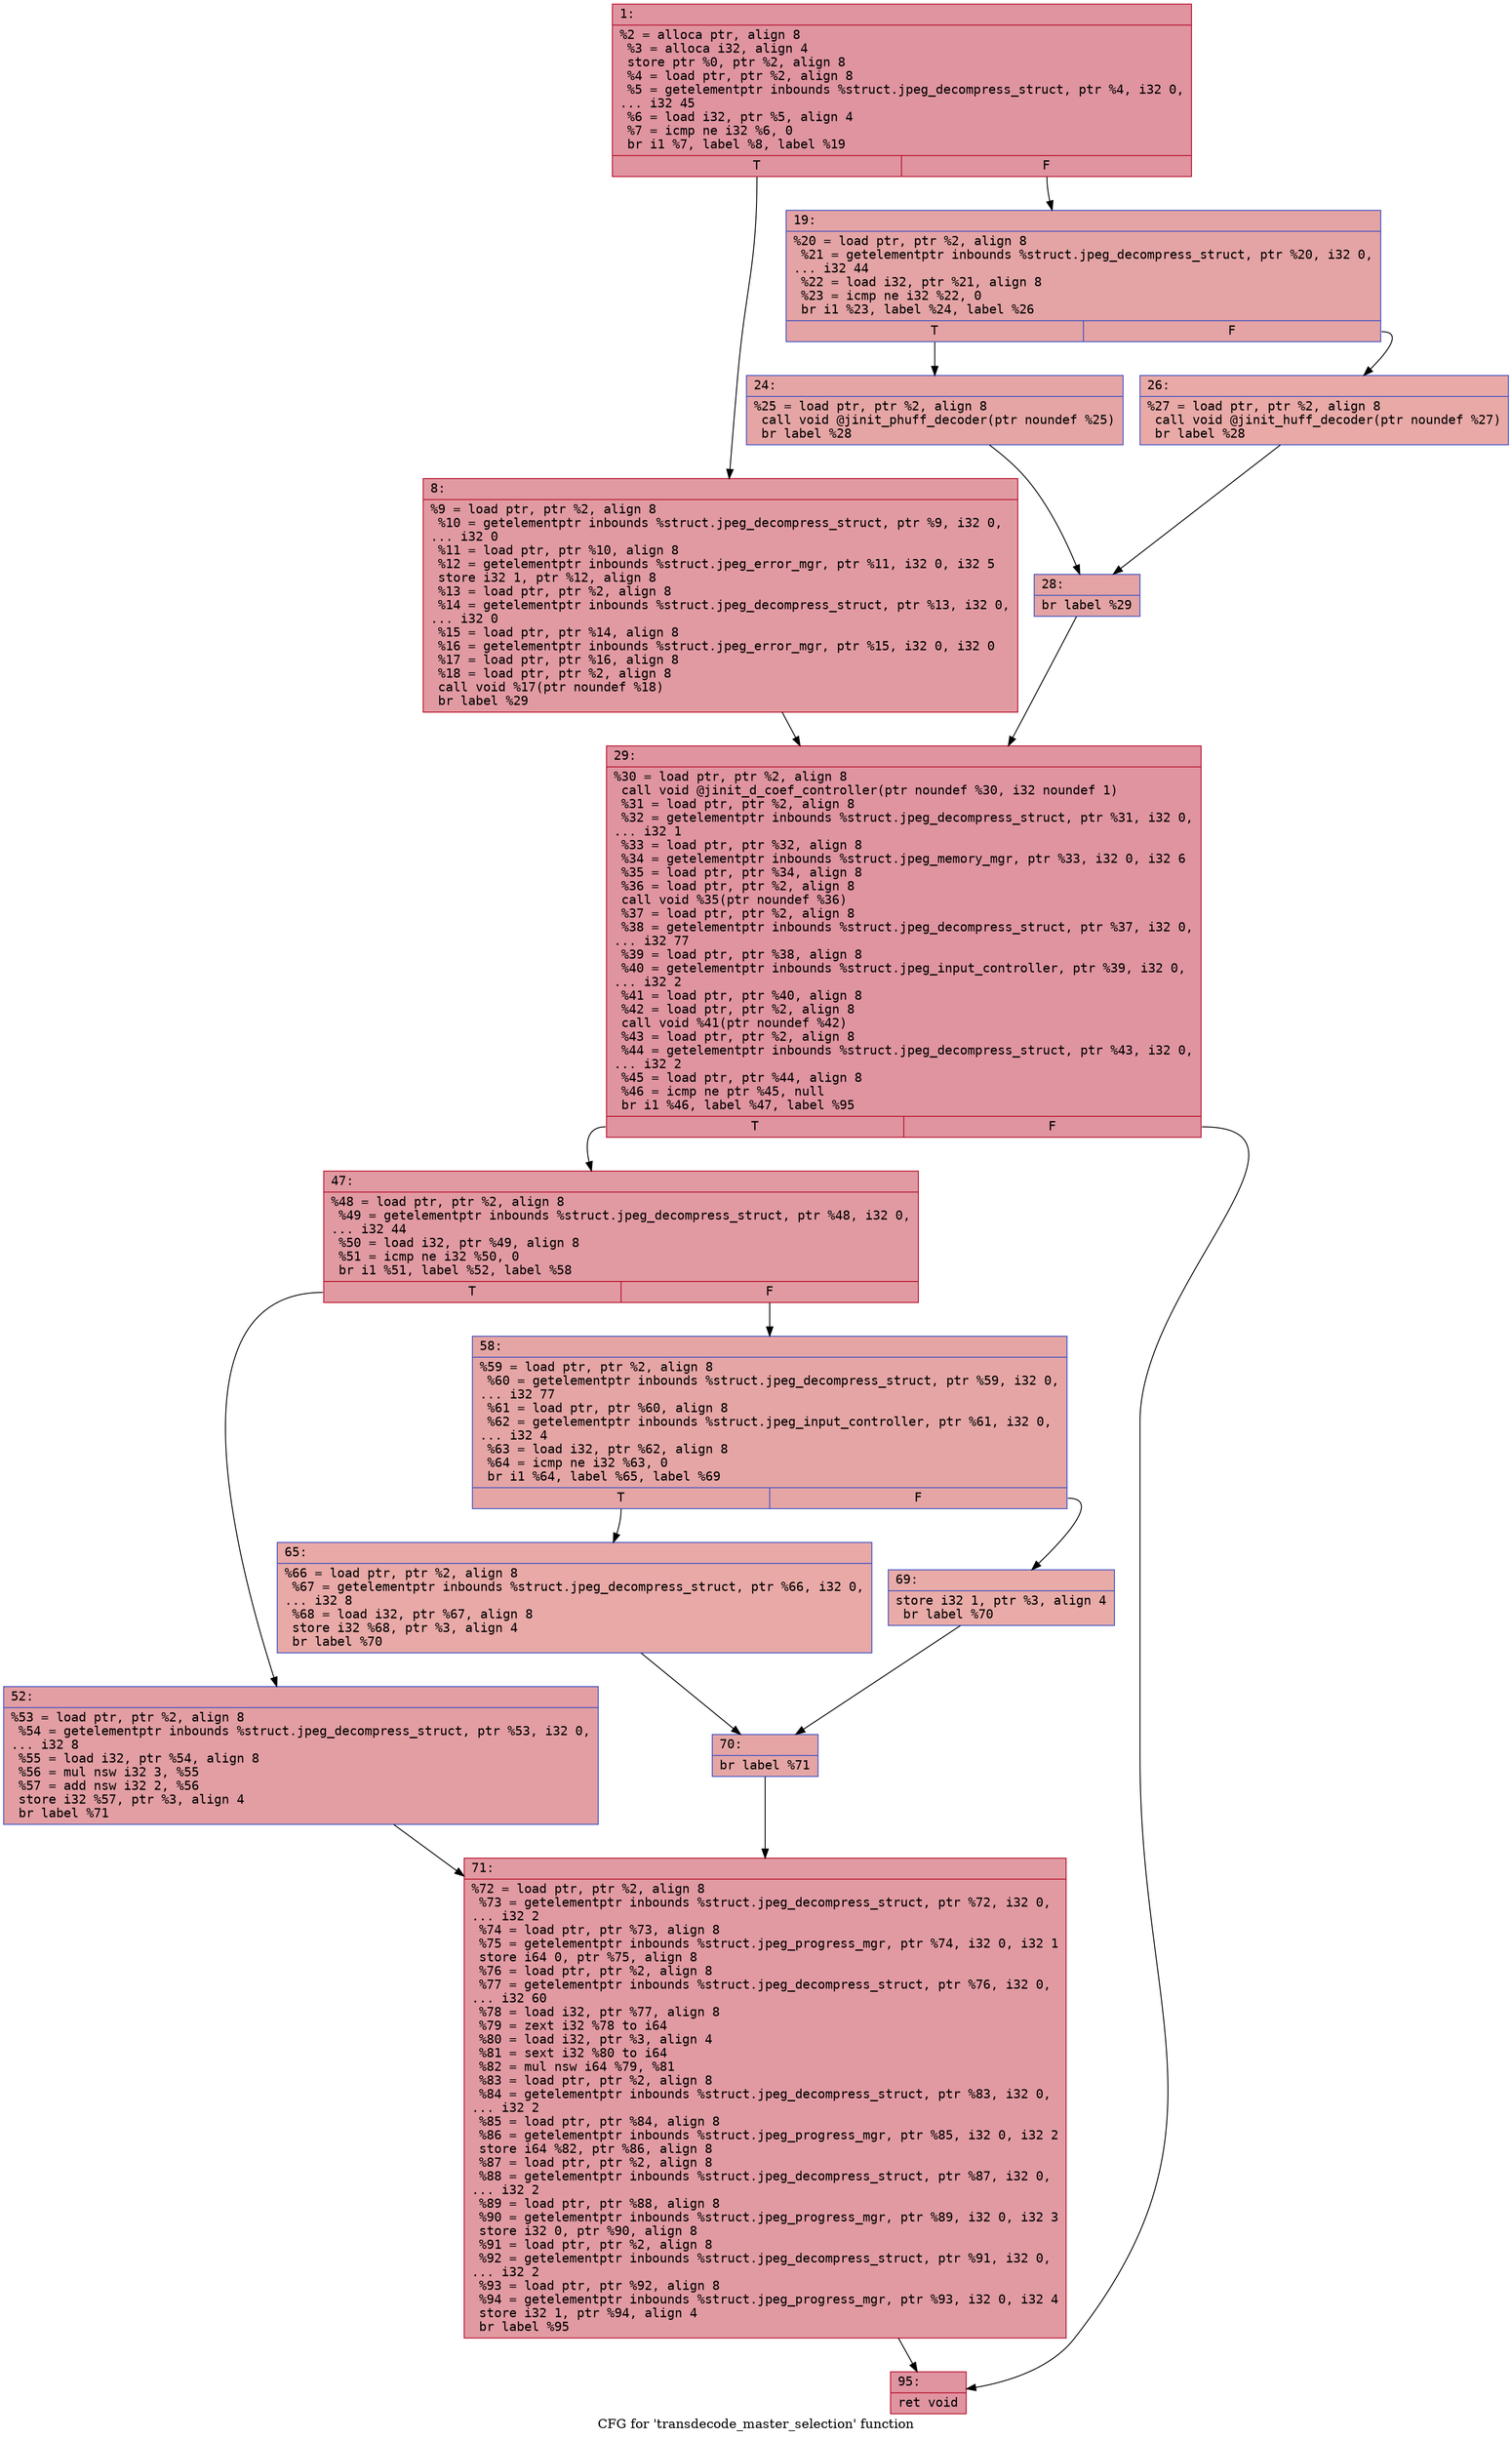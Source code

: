 digraph "CFG for 'transdecode_master_selection' function" {
	label="CFG for 'transdecode_master_selection' function";

	Node0x600001fde580 [shape=record,color="#b70d28ff", style=filled, fillcolor="#b70d2870" fontname="Courier",label="{1:\l|  %2 = alloca ptr, align 8\l  %3 = alloca i32, align 4\l  store ptr %0, ptr %2, align 8\l  %4 = load ptr, ptr %2, align 8\l  %5 = getelementptr inbounds %struct.jpeg_decompress_struct, ptr %4, i32 0,\l... i32 45\l  %6 = load i32, ptr %5, align 4\l  %7 = icmp ne i32 %6, 0\l  br i1 %7, label %8, label %19\l|{<s0>T|<s1>F}}"];
	Node0x600001fde580:s0 -> Node0x600001fde5d0[tooltip="1 -> 8\nProbability 62.50%" ];
	Node0x600001fde580:s1 -> Node0x600001fde620[tooltip="1 -> 19\nProbability 37.50%" ];
	Node0x600001fde5d0 [shape=record,color="#b70d28ff", style=filled, fillcolor="#bb1b2c70" fontname="Courier",label="{8:\l|  %9 = load ptr, ptr %2, align 8\l  %10 = getelementptr inbounds %struct.jpeg_decompress_struct, ptr %9, i32 0,\l... i32 0\l  %11 = load ptr, ptr %10, align 8\l  %12 = getelementptr inbounds %struct.jpeg_error_mgr, ptr %11, i32 0, i32 5\l  store i32 1, ptr %12, align 8\l  %13 = load ptr, ptr %2, align 8\l  %14 = getelementptr inbounds %struct.jpeg_decompress_struct, ptr %13, i32 0,\l... i32 0\l  %15 = load ptr, ptr %14, align 8\l  %16 = getelementptr inbounds %struct.jpeg_error_mgr, ptr %15, i32 0, i32 0\l  %17 = load ptr, ptr %16, align 8\l  %18 = load ptr, ptr %2, align 8\l  call void %17(ptr noundef %18)\l  br label %29\l}"];
	Node0x600001fde5d0 -> Node0x600001fde760[tooltip="8 -> 29\nProbability 100.00%" ];
	Node0x600001fde620 [shape=record,color="#3d50c3ff", style=filled, fillcolor="#c32e3170" fontname="Courier",label="{19:\l|  %20 = load ptr, ptr %2, align 8\l  %21 = getelementptr inbounds %struct.jpeg_decompress_struct, ptr %20, i32 0,\l... i32 44\l  %22 = load i32, ptr %21, align 8\l  %23 = icmp ne i32 %22, 0\l  br i1 %23, label %24, label %26\l|{<s0>T|<s1>F}}"];
	Node0x600001fde620:s0 -> Node0x600001fde670[tooltip="19 -> 24\nProbability 62.50%" ];
	Node0x600001fde620:s1 -> Node0x600001fde6c0[tooltip="19 -> 26\nProbability 37.50%" ];
	Node0x600001fde670 [shape=record,color="#3d50c3ff", style=filled, fillcolor="#c5333470" fontname="Courier",label="{24:\l|  %25 = load ptr, ptr %2, align 8\l  call void @jinit_phuff_decoder(ptr noundef %25)\l  br label %28\l}"];
	Node0x600001fde670 -> Node0x600001fde710[tooltip="24 -> 28\nProbability 100.00%" ];
	Node0x600001fde6c0 [shape=record,color="#3d50c3ff", style=filled, fillcolor="#ca3b3770" fontname="Courier",label="{26:\l|  %27 = load ptr, ptr %2, align 8\l  call void @jinit_huff_decoder(ptr noundef %27)\l  br label %28\l}"];
	Node0x600001fde6c0 -> Node0x600001fde710[tooltip="26 -> 28\nProbability 100.00%" ];
	Node0x600001fde710 [shape=record,color="#3d50c3ff", style=filled, fillcolor="#c32e3170" fontname="Courier",label="{28:\l|  br label %29\l}"];
	Node0x600001fde710 -> Node0x600001fde760[tooltip="28 -> 29\nProbability 100.00%" ];
	Node0x600001fde760 [shape=record,color="#b70d28ff", style=filled, fillcolor="#b70d2870" fontname="Courier",label="{29:\l|  %30 = load ptr, ptr %2, align 8\l  call void @jinit_d_coef_controller(ptr noundef %30, i32 noundef 1)\l  %31 = load ptr, ptr %2, align 8\l  %32 = getelementptr inbounds %struct.jpeg_decompress_struct, ptr %31, i32 0,\l... i32 1\l  %33 = load ptr, ptr %32, align 8\l  %34 = getelementptr inbounds %struct.jpeg_memory_mgr, ptr %33, i32 0, i32 6\l  %35 = load ptr, ptr %34, align 8\l  %36 = load ptr, ptr %2, align 8\l  call void %35(ptr noundef %36)\l  %37 = load ptr, ptr %2, align 8\l  %38 = getelementptr inbounds %struct.jpeg_decompress_struct, ptr %37, i32 0,\l... i32 77\l  %39 = load ptr, ptr %38, align 8\l  %40 = getelementptr inbounds %struct.jpeg_input_controller, ptr %39, i32 0,\l... i32 2\l  %41 = load ptr, ptr %40, align 8\l  %42 = load ptr, ptr %2, align 8\l  call void %41(ptr noundef %42)\l  %43 = load ptr, ptr %2, align 8\l  %44 = getelementptr inbounds %struct.jpeg_decompress_struct, ptr %43, i32 0,\l... i32 2\l  %45 = load ptr, ptr %44, align 8\l  %46 = icmp ne ptr %45, null\l  br i1 %46, label %47, label %95\l|{<s0>T|<s1>F}}"];
	Node0x600001fde760:s0 -> Node0x600001fde7b0[tooltip="29 -> 47\nProbability 62.50%" ];
	Node0x600001fde760:s1 -> Node0x600001fde9e0[tooltip="29 -> 95\nProbability 37.50%" ];
	Node0x600001fde7b0 [shape=record,color="#b70d28ff", style=filled, fillcolor="#bb1b2c70" fontname="Courier",label="{47:\l|  %48 = load ptr, ptr %2, align 8\l  %49 = getelementptr inbounds %struct.jpeg_decompress_struct, ptr %48, i32 0,\l... i32 44\l  %50 = load i32, ptr %49, align 8\l  %51 = icmp ne i32 %50, 0\l  br i1 %51, label %52, label %58\l|{<s0>T|<s1>F}}"];
	Node0x600001fde7b0:s0 -> Node0x600001fde800[tooltip="47 -> 52\nProbability 62.50%" ];
	Node0x600001fde7b0:s1 -> Node0x600001fde850[tooltip="47 -> 58\nProbability 37.50%" ];
	Node0x600001fde800 [shape=record,color="#3d50c3ff", style=filled, fillcolor="#be242e70" fontname="Courier",label="{52:\l|  %53 = load ptr, ptr %2, align 8\l  %54 = getelementptr inbounds %struct.jpeg_decompress_struct, ptr %53, i32 0,\l... i32 8\l  %55 = load i32, ptr %54, align 8\l  %56 = mul nsw i32 3, %55\l  %57 = add nsw i32 2, %56\l  store i32 %57, ptr %3, align 4\l  br label %71\l}"];
	Node0x600001fde800 -> Node0x600001fde990[tooltip="52 -> 71\nProbability 100.00%" ];
	Node0x600001fde850 [shape=record,color="#3d50c3ff", style=filled, fillcolor="#c5333470" fontname="Courier",label="{58:\l|  %59 = load ptr, ptr %2, align 8\l  %60 = getelementptr inbounds %struct.jpeg_decompress_struct, ptr %59, i32 0,\l... i32 77\l  %61 = load ptr, ptr %60, align 8\l  %62 = getelementptr inbounds %struct.jpeg_input_controller, ptr %61, i32 0,\l... i32 4\l  %63 = load i32, ptr %62, align 8\l  %64 = icmp ne i32 %63, 0\l  br i1 %64, label %65, label %69\l|{<s0>T|<s1>F}}"];
	Node0x600001fde850:s0 -> Node0x600001fde8a0[tooltip="58 -> 65\nProbability 62.50%" ];
	Node0x600001fde850:s1 -> Node0x600001fde8f0[tooltip="58 -> 69\nProbability 37.50%" ];
	Node0x600001fde8a0 [shape=record,color="#3d50c3ff", style=filled, fillcolor="#ca3b3770" fontname="Courier",label="{65:\l|  %66 = load ptr, ptr %2, align 8\l  %67 = getelementptr inbounds %struct.jpeg_decompress_struct, ptr %66, i32 0,\l... i32 8\l  %68 = load i32, ptr %67, align 8\l  store i32 %68, ptr %3, align 4\l  br label %70\l}"];
	Node0x600001fde8a0 -> Node0x600001fde940[tooltip="65 -> 70\nProbability 100.00%" ];
	Node0x600001fde8f0 [shape=record,color="#3d50c3ff", style=filled, fillcolor="#cc403a70" fontname="Courier",label="{69:\l|  store i32 1, ptr %3, align 4\l  br label %70\l}"];
	Node0x600001fde8f0 -> Node0x600001fde940[tooltip="69 -> 70\nProbability 100.00%" ];
	Node0x600001fde940 [shape=record,color="#3d50c3ff", style=filled, fillcolor="#c5333470" fontname="Courier",label="{70:\l|  br label %71\l}"];
	Node0x600001fde940 -> Node0x600001fde990[tooltip="70 -> 71\nProbability 100.00%" ];
	Node0x600001fde990 [shape=record,color="#b70d28ff", style=filled, fillcolor="#bb1b2c70" fontname="Courier",label="{71:\l|  %72 = load ptr, ptr %2, align 8\l  %73 = getelementptr inbounds %struct.jpeg_decompress_struct, ptr %72, i32 0,\l... i32 2\l  %74 = load ptr, ptr %73, align 8\l  %75 = getelementptr inbounds %struct.jpeg_progress_mgr, ptr %74, i32 0, i32 1\l  store i64 0, ptr %75, align 8\l  %76 = load ptr, ptr %2, align 8\l  %77 = getelementptr inbounds %struct.jpeg_decompress_struct, ptr %76, i32 0,\l... i32 60\l  %78 = load i32, ptr %77, align 8\l  %79 = zext i32 %78 to i64\l  %80 = load i32, ptr %3, align 4\l  %81 = sext i32 %80 to i64\l  %82 = mul nsw i64 %79, %81\l  %83 = load ptr, ptr %2, align 8\l  %84 = getelementptr inbounds %struct.jpeg_decompress_struct, ptr %83, i32 0,\l... i32 2\l  %85 = load ptr, ptr %84, align 8\l  %86 = getelementptr inbounds %struct.jpeg_progress_mgr, ptr %85, i32 0, i32 2\l  store i64 %82, ptr %86, align 8\l  %87 = load ptr, ptr %2, align 8\l  %88 = getelementptr inbounds %struct.jpeg_decompress_struct, ptr %87, i32 0,\l... i32 2\l  %89 = load ptr, ptr %88, align 8\l  %90 = getelementptr inbounds %struct.jpeg_progress_mgr, ptr %89, i32 0, i32 3\l  store i32 0, ptr %90, align 8\l  %91 = load ptr, ptr %2, align 8\l  %92 = getelementptr inbounds %struct.jpeg_decompress_struct, ptr %91, i32 0,\l... i32 2\l  %93 = load ptr, ptr %92, align 8\l  %94 = getelementptr inbounds %struct.jpeg_progress_mgr, ptr %93, i32 0, i32 4\l  store i32 1, ptr %94, align 4\l  br label %95\l}"];
	Node0x600001fde990 -> Node0x600001fde9e0[tooltip="71 -> 95\nProbability 100.00%" ];
	Node0x600001fde9e0 [shape=record,color="#b70d28ff", style=filled, fillcolor="#b70d2870" fontname="Courier",label="{95:\l|  ret void\l}"];
}
